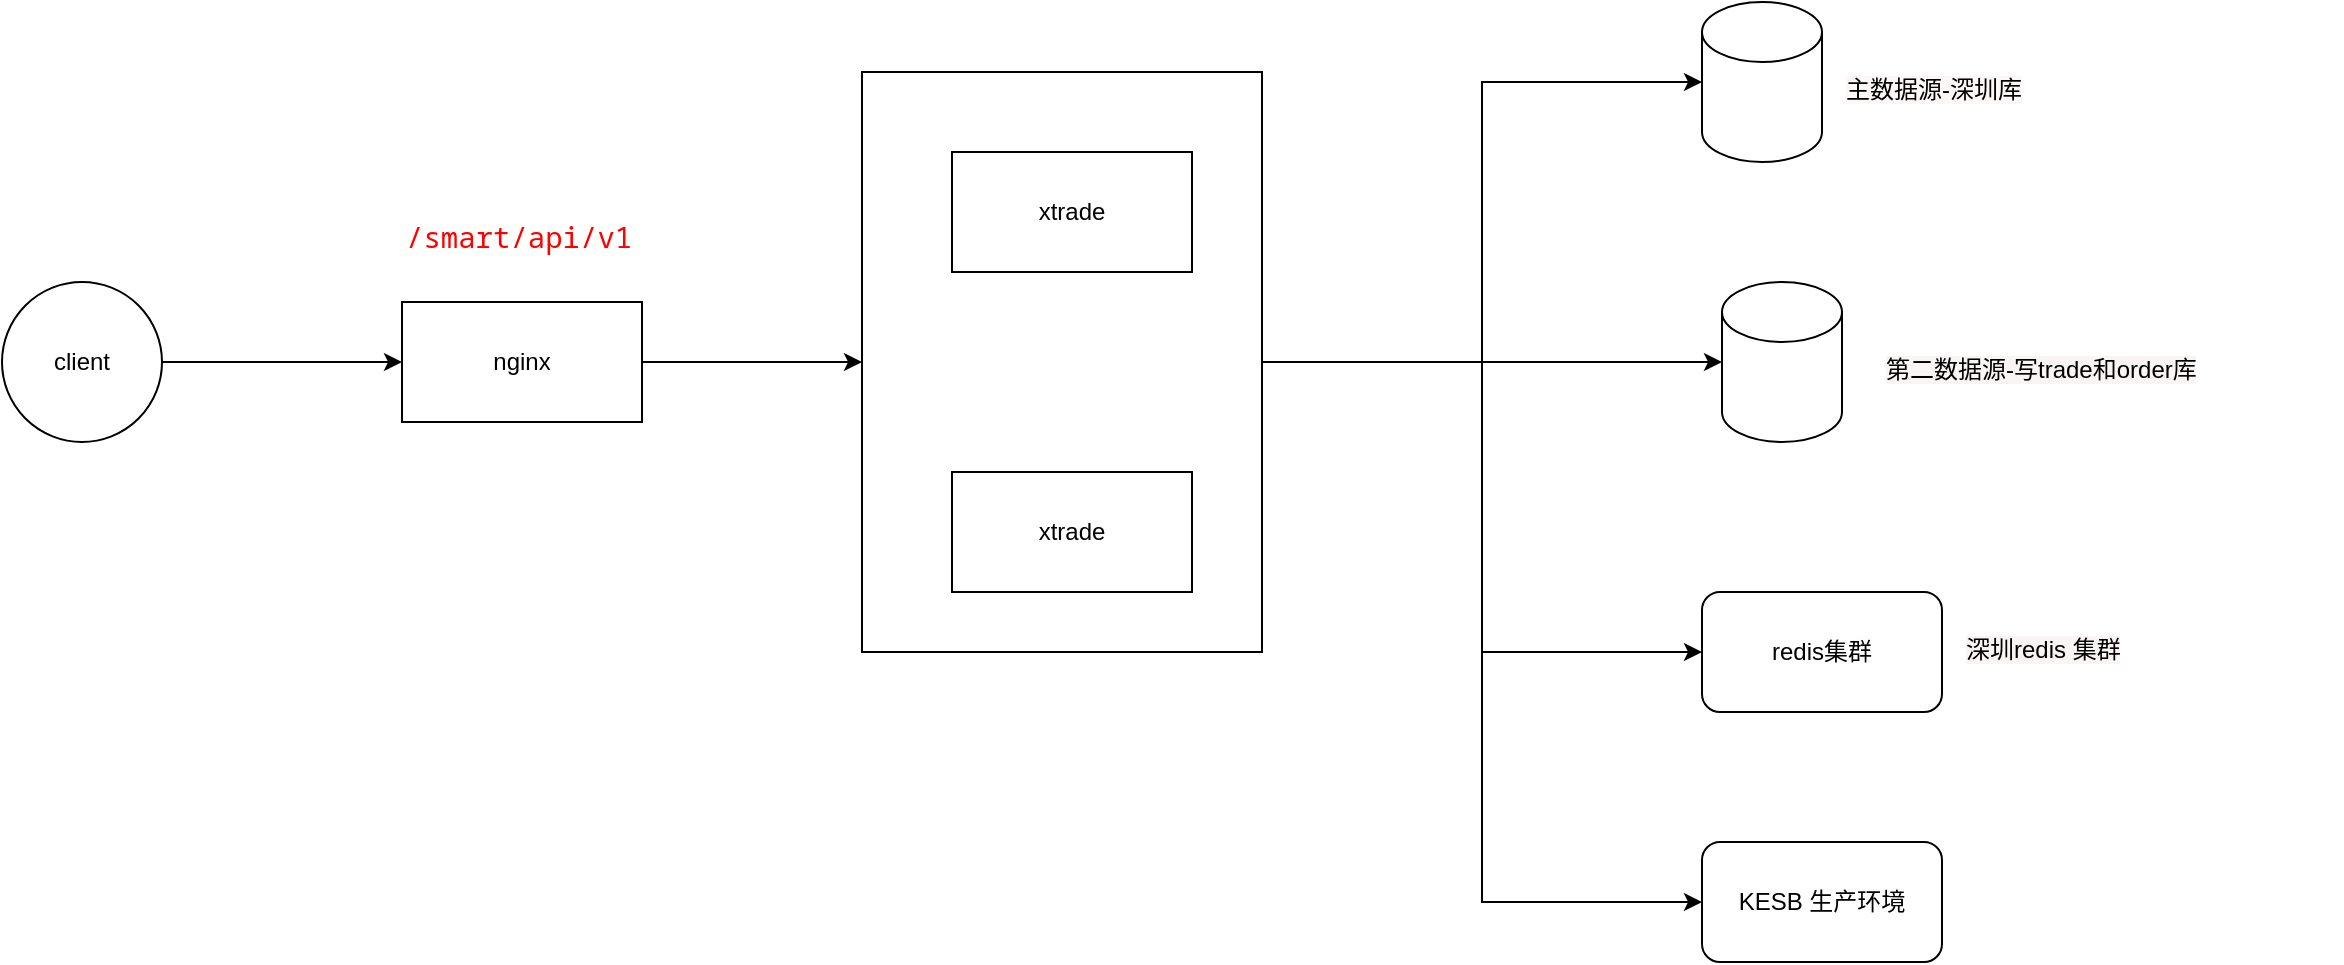 <mxfile version="26.2.14">
  <diagram name="第 1 页" id="ij-Bpu87PRGgK9VtJWu_">
    <mxGraphModel dx="1426" dy="838" grid="1" gridSize="10" guides="1" tooltips="1" connect="1" arrows="1" fold="1" page="1" pageScale="1" pageWidth="1169" pageHeight="827" math="0" shadow="0">
      <root>
        <mxCell id="0" />
        <mxCell id="1" parent="0" />
        <mxCell id="zA1tRB65HFr1dKg4BN0M-9" style="edgeStyle=orthogonalEdgeStyle;rounded=0;orthogonalLoop=1;jettySize=auto;html=1;entryX=0;entryY=0.5;entryDx=0;entryDy=0;" edge="1" parent="1" source="zA1tRB65HFr1dKg4BN0M-2" target="zA1tRB65HFr1dKg4BN0M-6">
          <mxGeometry relative="1" as="geometry" />
        </mxCell>
        <mxCell id="zA1tRB65HFr1dKg4BN0M-2" value="nginx" style="rounded=0;whiteSpace=wrap;html=1;" vertex="1" parent="1">
          <mxGeometry x="290" y="370" width="120" height="60" as="geometry" />
        </mxCell>
        <mxCell id="zA1tRB65HFr1dKg4BN0M-8" style="edgeStyle=orthogonalEdgeStyle;rounded=0;orthogonalLoop=1;jettySize=auto;html=1;" edge="1" parent="1" source="zA1tRB65HFr1dKg4BN0M-3" target="zA1tRB65HFr1dKg4BN0M-2">
          <mxGeometry relative="1" as="geometry" />
        </mxCell>
        <mxCell id="zA1tRB65HFr1dKg4BN0M-3" value="client" style="ellipse;whiteSpace=wrap;html=1;aspect=fixed;" vertex="1" parent="1">
          <mxGeometry x="90" y="360" width="80" height="80" as="geometry" />
        </mxCell>
        <mxCell id="zA1tRB65HFr1dKg4BN0M-14" style="edgeStyle=orthogonalEdgeStyle;rounded=0;orthogonalLoop=1;jettySize=auto;html=1;" edge="1" parent="1" source="zA1tRB65HFr1dKg4BN0M-6" target="zA1tRB65HFr1dKg4BN0M-10">
          <mxGeometry relative="1" as="geometry" />
        </mxCell>
        <mxCell id="zA1tRB65HFr1dKg4BN0M-15" style="edgeStyle=orthogonalEdgeStyle;rounded=0;orthogonalLoop=1;jettySize=auto;html=1;" edge="1" parent="1" source="zA1tRB65HFr1dKg4BN0M-6" target="zA1tRB65HFr1dKg4BN0M-11">
          <mxGeometry relative="1" as="geometry" />
        </mxCell>
        <mxCell id="zA1tRB65HFr1dKg4BN0M-17" style="edgeStyle=orthogonalEdgeStyle;rounded=0;orthogonalLoop=1;jettySize=auto;html=1;" edge="1" parent="1" source="zA1tRB65HFr1dKg4BN0M-6" target="zA1tRB65HFr1dKg4BN0M-16">
          <mxGeometry relative="1" as="geometry" />
        </mxCell>
        <mxCell id="zA1tRB65HFr1dKg4BN0M-20" style="edgeStyle=orthogonalEdgeStyle;rounded=0;orthogonalLoop=1;jettySize=auto;html=1;entryX=0;entryY=0.5;entryDx=0;entryDy=0;" edge="1" parent="1" source="zA1tRB65HFr1dKg4BN0M-6" target="zA1tRB65HFr1dKg4BN0M-19">
          <mxGeometry relative="1" as="geometry" />
        </mxCell>
        <mxCell id="zA1tRB65HFr1dKg4BN0M-6" value="" style="rounded=0;whiteSpace=wrap;html=1;" vertex="1" parent="1">
          <mxGeometry x="520" y="255" width="200" height="290" as="geometry" />
        </mxCell>
        <mxCell id="zA1tRB65HFr1dKg4BN0M-4" value="xtrade" style="rounded=0;whiteSpace=wrap;html=1;" vertex="1" parent="1">
          <mxGeometry x="565" y="295" width="120" height="60" as="geometry" />
        </mxCell>
        <mxCell id="zA1tRB65HFr1dKg4BN0M-5" value="xtrade" style="rounded=0;whiteSpace=wrap;html=1;" vertex="1" parent="1">
          <mxGeometry x="565" y="455" width="120" height="60" as="geometry" />
        </mxCell>
        <mxCell id="zA1tRB65HFr1dKg4BN0M-7" value="&lt;div style=&quot;font-family: &amp;quot;Cascadia Code&amp;quot;, &amp;quot;Noto Sans Mono&amp;quot;, &amp;quot;Courier New&amp;quot;, &amp;quot;Noto Sans CJK SC&amp;quot;, 微软雅黑, Consolas, &amp;quot;Courier New&amp;quot;, monospace; font-weight: normal; font-size: 14.5px; line-height: 20px; white-space: pre;&quot;&gt;&lt;div style=&quot;&quot;&gt;&lt;span style=&quot;background-color: light-dark(#ffffff, var(--ge-dark-color, #121212));&quot;&gt;&lt;font style=&quot;color: rgb(255, 0, 0);&quot;&gt;/smart/api/v1&lt;/font&gt;&lt;/span&gt;&lt;/div&gt;&lt;/div&gt;" style="text;whiteSpace=wrap;html=1;" vertex="1" parent="1">
          <mxGeometry x="290" y="320" width="140" height="40" as="geometry" />
        </mxCell>
        <mxCell id="zA1tRB65HFr1dKg4BN0M-10" value="" style="shape=cylinder3;whiteSpace=wrap;html=1;boundedLbl=1;backgroundOutline=1;size=15;" vertex="1" parent="1">
          <mxGeometry x="940" y="220" width="60" height="80" as="geometry" />
        </mxCell>
        <mxCell id="zA1tRB65HFr1dKg4BN0M-11" value="" style="shape=cylinder3;whiteSpace=wrap;html=1;boundedLbl=1;backgroundOutline=1;size=15;" vertex="1" parent="1">
          <mxGeometry x="950" y="360" width="60" height="80" as="geometry" />
        </mxCell>
        <mxCell id="zA1tRB65HFr1dKg4BN0M-12" value="&lt;span style=&quot;color: rgb(0, 0, 0); font-family: Helvetica; font-size: 12px; font-style: normal; font-variant-ligatures: normal; font-variant-caps: normal; font-weight: 400; letter-spacing: normal; orphans: 2; text-align: center; text-indent: 0px; text-transform: none; widows: 2; word-spacing: 0px; -webkit-text-stroke-width: 0px; white-space: normal; text-decoration-thickness: initial; text-decoration-style: initial; text-decoration-color: initial; float: none; background-color: light-dark(rgb(249, 245, 245), rgb(34, 34, 34)); display: inline !important;&quot;&gt;第二数据源-写trade和order库&lt;/span&gt;" style="text;whiteSpace=wrap;html=1;" vertex="1" parent="1">
          <mxGeometry x="1030" y="390" width="190" height="40" as="geometry" />
        </mxCell>
        <mxCell id="zA1tRB65HFr1dKg4BN0M-13" value="&lt;span style=&quot;color: rgb(0, 0, 0); font-family: Helvetica; font-size: 12px; font-style: normal; font-variant-ligatures: normal; font-variant-caps: normal; font-weight: 400; letter-spacing: normal; orphans: 2; text-align: center; text-indent: 0px; text-transform: none; widows: 2; word-spacing: 0px; -webkit-text-stroke-width: 0px; white-space: normal; text-decoration-thickness: initial; text-decoration-style: initial; text-decoration-color: initial; float: none; background-color: light-dark(rgb(252, 248, 248), rgb(34, 34, 34)); display: inline !important;&quot;&gt;主数据源-深圳库&lt;/span&gt;" style="text;whiteSpace=wrap;html=1;" vertex="1" parent="1">
          <mxGeometry x="1010" y="250" width="120" height="40" as="geometry" />
        </mxCell>
        <mxCell id="zA1tRB65HFr1dKg4BN0M-16" value="redis集群" style="rounded=1;whiteSpace=wrap;html=1;" vertex="1" parent="1">
          <mxGeometry x="940" y="515" width="120" height="60" as="geometry" />
        </mxCell>
        <mxCell id="zA1tRB65HFr1dKg4BN0M-18" value="&lt;span style=&quot;color: rgb(0, 0, 0); font-family: Helvetica; font-size: 12px; font-style: normal; font-variant-ligatures: normal; font-variant-caps: normal; font-weight: 400; letter-spacing: normal; orphans: 2; text-align: center; text-indent: 0px; text-transform: none; widows: 2; word-spacing: 0px; -webkit-text-stroke-width: 0px; white-space: normal; text-decoration-thickness: initial; text-decoration-style: initial; text-decoration-color: initial; float: none; background-color: light-dark(rgb(249, 245, 245), rgb(34, 34, 34)); display: inline !important;&quot;&gt;深圳redis 集群&lt;/span&gt;" style="text;whiteSpace=wrap;html=1;" vertex="1" parent="1">
          <mxGeometry x="1070" y="530" width="190" height="40" as="geometry" />
        </mxCell>
        <mxCell id="zA1tRB65HFr1dKg4BN0M-19" value="KESB 生产环境" style="rounded=1;whiteSpace=wrap;html=1;" vertex="1" parent="1">
          <mxGeometry x="940" y="640" width="120" height="60" as="geometry" />
        </mxCell>
      </root>
    </mxGraphModel>
  </diagram>
</mxfile>
